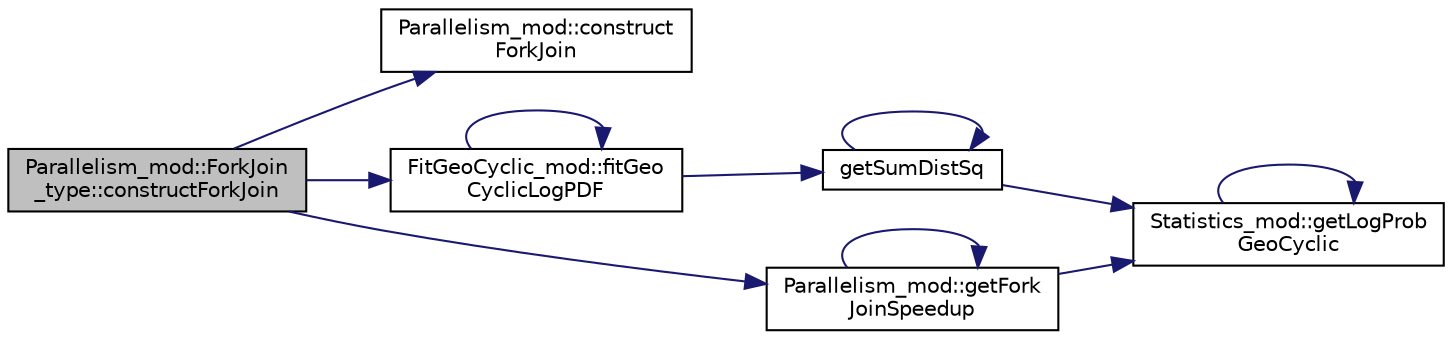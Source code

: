 digraph "Parallelism_mod::ForkJoin_type::constructForkJoin"
{
 // LATEX_PDF_SIZE
  edge [fontname="Helvetica",fontsize="10",labelfontname="Helvetica",labelfontsize="10"];
  node [fontname="Helvetica",fontsize="10",shape=record];
  rankdir="LR";
  Node1 [label="Parallelism_mod::ForkJoin\l_type::constructForkJoin",height=0.2,width=0.4,color="black", fillcolor="grey75", style="filled", fontcolor="black",tooltip="This is the constructor of the ForkJoin_type class. Return the predicted speedup of the parallel simu..."];
  Node1 -> Node2 [color="midnightblue",fontsize="10",style="solid",fontname="Helvetica"];
  Node2 [label="Parallelism_mod::construct\lForkJoin",height=0.2,width=0.4,color="black", fillcolor="white", style="filled",URL="$namespaceParallelism__mod.html#a27726bedb9c315a470d84d6ba735000a",tooltip="This is the constructor of the ForkJoin_type class. Return the predicted speedup of the parallel simu..."];
  Node1 -> Node3 [color="midnightblue",fontsize="10",style="solid",fontname="Helvetica"];
  Node3 [label="FitGeoCyclic_mod::fitGeo\lCyclicLogPDF",height=0.2,width=0.4,color="black", fillcolor="white", style="filled",URL="$namespaceFitGeoCyclic__mod.html#a1c31498edcd69664be787f9942aaecea",tooltip="Return a fit of the Cyclic Geometric distribution PDF to the input natural logarithm of a sequence of..."];
  Node3 -> Node3 [color="midnightblue",fontsize="10",style="solid",fontname="Helvetica"];
  Node3 -> Node4 [color="midnightblue",fontsize="10",style="solid",fontname="Helvetica"];
  Node4 [label="getSumDistSq",height=0.2,width=0.4,color="black", fillcolor="white", style="filled",URL="$FitGeoCyclic__mod_8f90.html#aaf19ced31038d8a6fb7c3582c05a054b",tooltip=" "];
  Node4 -> Node5 [color="midnightblue",fontsize="10",style="solid",fontname="Helvetica"];
  Node5 [label="Statistics_mod::getLogProb\lGeoCyclic",height=0.2,width=0.4,color="black", fillcolor="white", style="filled",URL="$namespaceStatistics__mod.html#ad427c8745d5418416547ef496bfa9402",tooltip="Compute the natural logarithm of the Geometric distribution PDF of a limited range of Bernoulli trial..."];
  Node5 -> Node5 [color="midnightblue",fontsize="10",style="solid",fontname="Helvetica"];
  Node4 -> Node4 [color="midnightblue",fontsize="10",style="solid",fontname="Helvetica"];
  Node1 -> Node6 [color="midnightblue",fontsize="10",style="solid",fontname="Helvetica"];
  Node6 [label="Parallelism_mod::getFork\lJoinSpeedup",height=0.2,width=0.4,color="black", fillcolor="white", style="filled",URL="$namespaceParallelism__mod.html#a8b7509b4ffc354000a5234e39d28b3d5",tooltip="Predict the parallel simulation speedup for a range of possible processor counts."];
  Node6 -> Node6 [color="midnightblue",fontsize="10",style="solid",fontname="Helvetica"];
  Node6 -> Node5 [color="midnightblue",fontsize="10",style="solid",fontname="Helvetica"];
}
